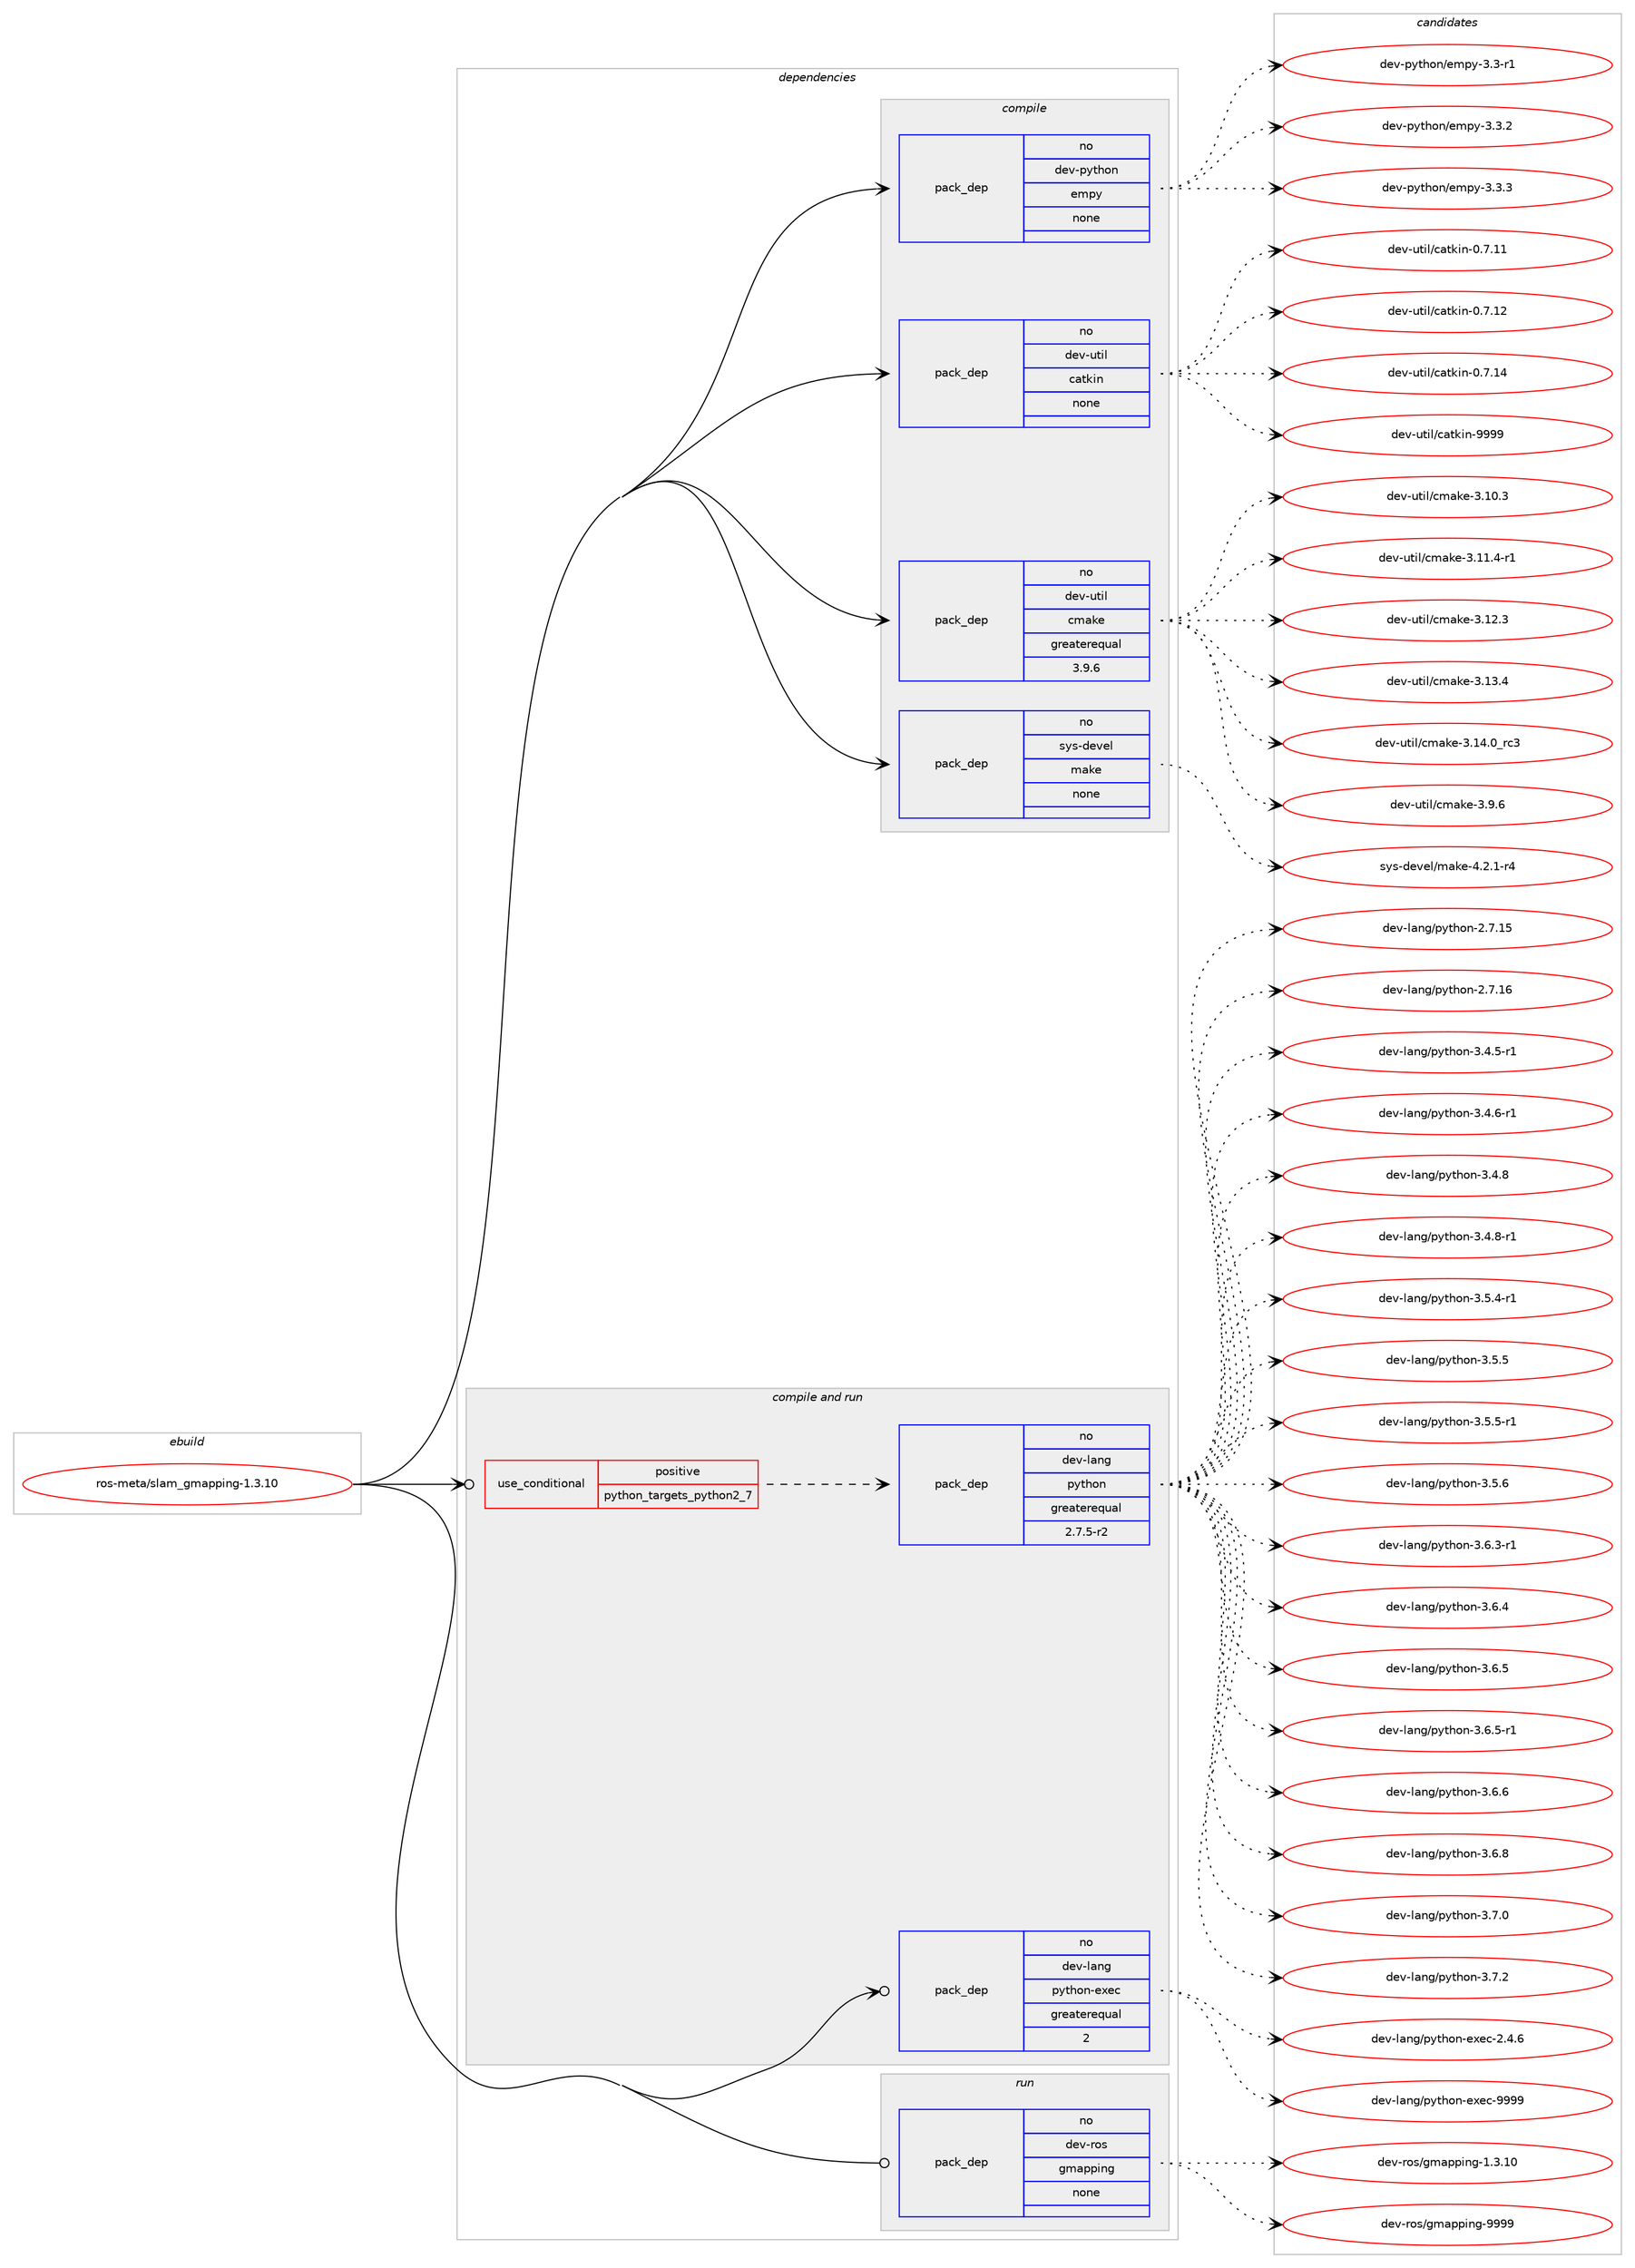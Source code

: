 digraph prolog {

# *************
# Graph options
# *************

newrank=true;
concentrate=true;
compound=true;
graph [rankdir=LR,fontname=Helvetica,fontsize=10,ranksep=1.5];#, ranksep=2.5, nodesep=0.2];
edge  [arrowhead=vee];
node  [fontname=Helvetica,fontsize=10];

# **********
# The ebuild
# **********

subgraph cluster_leftcol {
color=gray;
rank=same;
label=<<i>ebuild</i>>;
id [label="ros-meta/slam_gmapping-1.3.10", color=red, width=4, href="../ros-meta/slam_gmapping-1.3.10.svg"];
}

# ****************
# The dependencies
# ****************

subgraph cluster_midcol {
color=gray;
label=<<i>dependencies</i>>;
subgraph cluster_compile {
fillcolor="#eeeeee";
style=filled;
label=<<i>compile</i>>;
subgraph pack1205307 {
dependency1684686 [label=<<TABLE BORDER="0" CELLBORDER="1" CELLSPACING="0" CELLPADDING="4" WIDTH="220"><TR><TD ROWSPAN="6" CELLPADDING="30">pack_dep</TD></TR><TR><TD WIDTH="110">no</TD></TR><TR><TD>dev-python</TD></TR><TR><TD>empy</TD></TR><TR><TD>none</TD></TR><TR><TD></TD></TR></TABLE>>, shape=none, color=blue];
}
id:e -> dependency1684686:w [weight=20,style="solid",arrowhead="vee"];
subgraph pack1205308 {
dependency1684687 [label=<<TABLE BORDER="0" CELLBORDER="1" CELLSPACING="0" CELLPADDING="4" WIDTH="220"><TR><TD ROWSPAN="6" CELLPADDING="30">pack_dep</TD></TR><TR><TD WIDTH="110">no</TD></TR><TR><TD>dev-util</TD></TR><TR><TD>catkin</TD></TR><TR><TD>none</TD></TR><TR><TD></TD></TR></TABLE>>, shape=none, color=blue];
}
id:e -> dependency1684687:w [weight=20,style="solid",arrowhead="vee"];
subgraph pack1205309 {
dependency1684688 [label=<<TABLE BORDER="0" CELLBORDER="1" CELLSPACING="0" CELLPADDING="4" WIDTH="220"><TR><TD ROWSPAN="6" CELLPADDING="30">pack_dep</TD></TR><TR><TD WIDTH="110">no</TD></TR><TR><TD>dev-util</TD></TR><TR><TD>cmake</TD></TR><TR><TD>greaterequal</TD></TR><TR><TD>3.9.6</TD></TR></TABLE>>, shape=none, color=blue];
}
id:e -> dependency1684688:w [weight=20,style="solid",arrowhead="vee"];
subgraph pack1205310 {
dependency1684689 [label=<<TABLE BORDER="0" CELLBORDER="1" CELLSPACING="0" CELLPADDING="4" WIDTH="220"><TR><TD ROWSPAN="6" CELLPADDING="30">pack_dep</TD></TR><TR><TD WIDTH="110">no</TD></TR><TR><TD>sys-devel</TD></TR><TR><TD>make</TD></TR><TR><TD>none</TD></TR><TR><TD></TD></TR></TABLE>>, shape=none, color=blue];
}
id:e -> dependency1684689:w [weight=20,style="solid",arrowhead="vee"];
}
subgraph cluster_compileandrun {
fillcolor="#eeeeee";
style=filled;
label=<<i>compile and run</i>>;
subgraph cond451850 {
dependency1684690 [label=<<TABLE BORDER="0" CELLBORDER="1" CELLSPACING="0" CELLPADDING="4"><TR><TD ROWSPAN="3" CELLPADDING="10">use_conditional</TD></TR><TR><TD>positive</TD></TR><TR><TD>python_targets_python2_7</TD></TR></TABLE>>, shape=none, color=red];
subgraph pack1205311 {
dependency1684691 [label=<<TABLE BORDER="0" CELLBORDER="1" CELLSPACING="0" CELLPADDING="4" WIDTH="220"><TR><TD ROWSPAN="6" CELLPADDING="30">pack_dep</TD></TR><TR><TD WIDTH="110">no</TD></TR><TR><TD>dev-lang</TD></TR><TR><TD>python</TD></TR><TR><TD>greaterequal</TD></TR><TR><TD>2.7.5-r2</TD></TR></TABLE>>, shape=none, color=blue];
}
dependency1684690:e -> dependency1684691:w [weight=20,style="dashed",arrowhead="vee"];
}
id:e -> dependency1684690:w [weight=20,style="solid",arrowhead="odotvee"];
subgraph pack1205312 {
dependency1684692 [label=<<TABLE BORDER="0" CELLBORDER="1" CELLSPACING="0" CELLPADDING="4" WIDTH="220"><TR><TD ROWSPAN="6" CELLPADDING="30">pack_dep</TD></TR><TR><TD WIDTH="110">no</TD></TR><TR><TD>dev-lang</TD></TR><TR><TD>python-exec</TD></TR><TR><TD>greaterequal</TD></TR><TR><TD>2</TD></TR></TABLE>>, shape=none, color=blue];
}
id:e -> dependency1684692:w [weight=20,style="solid",arrowhead="odotvee"];
}
subgraph cluster_run {
fillcolor="#eeeeee";
style=filled;
label=<<i>run</i>>;
subgraph pack1205313 {
dependency1684693 [label=<<TABLE BORDER="0" CELLBORDER="1" CELLSPACING="0" CELLPADDING="4" WIDTH="220"><TR><TD ROWSPAN="6" CELLPADDING="30">pack_dep</TD></TR><TR><TD WIDTH="110">no</TD></TR><TR><TD>dev-ros</TD></TR><TR><TD>gmapping</TD></TR><TR><TD>none</TD></TR><TR><TD></TD></TR></TABLE>>, shape=none, color=blue];
}
id:e -> dependency1684693:w [weight=20,style="solid",arrowhead="odot"];
}
}

# **************
# The candidates
# **************

subgraph cluster_choices {
rank=same;
color=gray;
label=<<i>candidates</i>>;

subgraph choice1205307 {
color=black;
nodesep=1;
choice1001011184511212111610411111047101109112121455146514511449 [label="dev-python/empy-3.3-r1", color=red, width=4,href="../dev-python/empy-3.3-r1.svg"];
choice1001011184511212111610411111047101109112121455146514650 [label="dev-python/empy-3.3.2", color=red, width=4,href="../dev-python/empy-3.3.2.svg"];
choice1001011184511212111610411111047101109112121455146514651 [label="dev-python/empy-3.3.3", color=red, width=4,href="../dev-python/empy-3.3.3.svg"];
dependency1684686:e -> choice1001011184511212111610411111047101109112121455146514511449:w [style=dotted,weight="100"];
dependency1684686:e -> choice1001011184511212111610411111047101109112121455146514650:w [style=dotted,weight="100"];
dependency1684686:e -> choice1001011184511212111610411111047101109112121455146514651:w [style=dotted,weight="100"];
}
subgraph choice1205308 {
color=black;
nodesep=1;
choice1001011184511711610510847999711610710511045484655464949 [label="dev-util/catkin-0.7.11", color=red, width=4,href="../dev-util/catkin-0.7.11.svg"];
choice1001011184511711610510847999711610710511045484655464950 [label="dev-util/catkin-0.7.12", color=red, width=4,href="../dev-util/catkin-0.7.12.svg"];
choice1001011184511711610510847999711610710511045484655464952 [label="dev-util/catkin-0.7.14", color=red, width=4,href="../dev-util/catkin-0.7.14.svg"];
choice100101118451171161051084799971161071051104557575757 [label="dev-util/catkin-9999", color=red, width=4,href="../dev-util/catkin-9999.svg"];
dependency1684687:e -> choice1001011184511711610510847999711610710511045484655464949:w [style=dotted,weight="100"];
dependency1684687:e -> choice1001011184511711610510847999711610710511045484655464950:w [style=dotted,weight="100"];
dependency1684687:e -> choice1001011184511711610510847999711610710511045484655464952:w [style=dotted,weight="100"];
dependency1684687:e -> choice100101118451171161051084799971161071051104557575757:w [style=dotted,weight="100"];
}
subgraph choice1205309 {
color=black;
nodesep=1;
choice1001011184511711610510847991099710710145514649484651 [label="dev-util/cmake-3.10.3", color=red, width=4,href="../dev-util/cmake-3.10.3.svg"];
choice10010111845117116105108479910997107101455146494946524511449 [label="dev-util/cmake-3.11.4-r1", color=red, width=4,href="../dev-util/cmake-3.11.4-r1.svg"];
choice1001011184511711610510847991099710710145514649504651 [label="dev-util/cmake-3.12.3", color=red, width=4,href="../dev-util/cmake-3.12.3.svg"];
choice1001011184511711610510847991099710710145514649514652 [label="dev-util/cmake-3.13.4", color=red, width=4,href="../dev-util/cmake-3.13.4.svg"];
choice1001011184511711610510847991099710710145514649524648951149951 [label="dev-util/cmake-3.14.0_rc3", color=red, width=4,href="../dev-util/cmake-3.14.0_rc3.svg"];
choice10010111845117116105108479910997107101455146574654 [label="dev-util/cmake-3.9.6", color=red, width=4,href="../dev-util/cmake-3.9.6.svg"];
dependency1684688:e -> choice1001011184511711610510847991099710710145514649484651:w [style=dotted,weight="100"];
dependency1684688:e -> choice10010111845117116105108479910997107101455146494946524511449:w [style=dotted,weight="100"];
dependency1684688:e -> choice1001011184511711610510847991099710710145514649504651:w [style=dotted,weight="100"];
dependency1684688:e -> choice1001011184511711610510847991099710710145514649514652:w [style=dotted,weight="100"];
dependency1684688:e -> choice1001011184511711610510847991099710710145514649524648951149951:w [style=dotted,weight="100"];
dependency1684688:e -> choice10010111845117116105108479910997107101455146574654:w [style=dotted,weight="100"];
}
subgraph choice1205310 {
color=black;
nodesep=1;
choice1151211154510010111810110847109971071014552465046494511452 [label="sys-devel/make-4.2.1-r4", color=red, width=4,href="../sys-devel/make-4.2.1-r4.svg"];
dependency1684689:e -> choice1151211154510010111810110847109971071014552465046494511452:w [style=dotted,weight="100"];
}
subgraph choice1205311 {
color=black;
nodesep=1;
choice10010111845108971101034711212111610411111045504655464953 [label="dev-lang/python-2.7.15", color=red, width=4,href="../dev-lang/python-2.7.15.svg"];
choice10010111845108971101034711212111610411111045504655464954 [label="dev-lang/python-2.7.16", color=red, width=4,href="../dev-lang/python-2.7.16.svg"];
choice1001011184510897110103471121211161041111104551465246534511449 [label="dev-lang/python-3.4.5-r1", color=red, width=4,href="../dev-lang/python-3.4.5-r1.svg"];
choice1001011184510897110103471121211161041111104551465246544511449 [label="dev-lang/python-3.4.6-r1", color=red, width=4,href="../dev-lang/python-3.4.6-r1.svg"];
choice100101118451089711010347112121116104111110455146524656 [label="dev-lang/python-3.4.8", color=red, width=4,href="../dev-lang/python-3.4.8.svg"];
choice1001011184510897110103471121211161041111104551465246564511449 [label="dev-lang/python-3.4.8-r1", color=red, width=4,href="../dev-lang/python-3.4.8-r1.svg"];
choice1001011184510897110103471121211161041111104551465346524511449 [label="dev-lang/python-3.5.4-r1", color=red, width=4,href="../dev-lang/python-3.5.4-r1.svg"];
choice100101118451089711010347112121116104111110455146534653 [label="dev-lang/python-3.5.5", color=red, width=4,href="../dev-lang/python-3.5.5.svg"];
choice1001011184510897110103471121211161041111104551465346534511449 [label="dev-lang/python-3.5.5-r1", color=red, width=4,href="../dev-lang/python-3.5.5-r1.svg"];
choice100101118451089711010347112121116104111110455146534654 [label="dev-lang/python-3.5.6", color=red, width=4,href="../dev-lang/python-3.5.6.svg"];
choice1001011184510897110103471121211161041111104551465446514511449 [label="dev-lang/python-3.6.3-r1", color=red, width=4,href="../dev-lang/python-3.6.3-r1.svg"];
choice100101118451089711010347112121116104111110455146544652 [label="dev-lang/python-3.6.4", color=red, width=4,href="../dev-lang/python-3.6.4.svg"];
choice100101118451089711010347112121116104111110455146544653 [label="dev-lang/python-3.6.5", color=red, width=4,href="../dev-lang/python-3.6.5.svg"];
choice1001011184510897110103471121211161041111104551465446534511449 [label="dev-lang/python-3.6.5-r1", color=red, width=4,href="../dev-lang/python-3.6.5-r1.svg"];
choice100101118451089711010347112121116104111110455146544654 [label="dev-lang/python-3.6.6", color=red, width=4,href="../dev-lang/python-3.6.6.svg"];
choice100101118451089711010347112121116104111110455146544656 [label="dev-lang/python-3.6.8", color=red, width=4,href="../dev-lang/python-3.6.8.svg"];
choice100101118451089711010347112121116104111110455146554648 [label="dev-lang/python-3.7.0", color=red, width=4,href="../dev-lang/python-3.7.0.svg"];
choice100101118451089711010347112121116104111110455146554650 [label="dev-lang/python-3.7.2", color=red, width=4,href="../dev-lang/python-3.7.2.svg"];
dependency1684691:e -> choice10010111845108971101034711212111610411111045504655464953:w [style=dotted,weight="100"];
dependency1684691:e -> choice10010111845108971101034711212111610411111045504655464954:w [style=dotted,weight="100"];
dependency1684691:e -> choice1001011184510897110103471121211161041111104551465246534511449:w [style=dotted,weight="100"];
dependency1684691:e -> choice1001011184510897110103471121211161041111104551465246544511449:w [style=dotted,weight="100"];
dependency1684691:e -> choice100101118451089711010347112121116104111110455146524656:w [style=dotted,weight="100"];
dependency1684691:e -> choice1001011184510897110103471121211161041111104551465246564511449:w [style=dotted,weight="100"];
dependency1684691:e -> choice1001011184510897110103471121211161041111104551465346524511449:w [style=dotted,weight="100"];
dependency1684691:e -> choice100101118451089711010347112121116104111110455146534653:w [style=dotted,weight="100"];
dependency1684691:e -> choice1001011184510897110103471121211161041111104551465346534511449:w [style=dotted,weight="100"];
dependency1684691:e -> choice100101118451089711010347112121116104111110455146534654:w [style=dotted,weight="100"];
dependency1684691:e -> choice1001011184510897110103471121211161041111104551465446514511449:w [style=dotted,weight="100"];
dependency1684691:e -> choice100101118451089711010347112121116104111110455146544652:w [style=dotted,weight="100"];
dependency1684691:e -> choice100101118451089711010347112121116104111110455146544653:w [style=dotted,weight="100"];
dependency1684691:e -> choice1001011184510897110103471121211161041111104551465446534511449:w [style=dotted,weight="100"];
dependency1684691:e -> choice100101118451089711010347112121116104111110455146544654:w [style=dotted,weight="100"];
dependency1684691:e -> choice100101118451089711010347112121116104111110455146544656:w [style=dotted,weight="100"];
dependency1684691:e -> choice100101118451089711010347112121116104111110455146554648:w [style=dotted,weight="100"];
dependency1684691:e -> choice100101118451089711010347112121116104111110455146554650:w [style=dotted,weight="100"];
}
subgraph choice1205312 {
color=black;
nodesep=1;
choice1001011184510897110103471121211161041111104510112010199455046524654 [label="dev-lang/python-exec-2.4.6", color=red, width=4,href="../dev-lang/python-exec-2.4.6.svg"];
choice10010111845108971101034711212111610411111045101120101994557575757 [label="dev-lang/python-exec-9999", color=red, width=4,href="../dev-lang/python-exec-9999.svg"];
dependency1684692:e -> choice1001011184510897110103471121211161041111104510112010199455046524654:w [style=dotted,weight="100"];
dependency1684692:e -> choice10010111845108971101034711212111610411111045101120101994557575757:w [style=dotted,weight="100"];
}
subgraph choice1205313 {
color=black;
nodesep=1;
choice10010111845114111115471031099711211210511010345494651464948 [label="dev-ros/gmapping-1.3.10", color=red, width=4,href="../dev-ros/gmapping-1.3.10.svg"];
choice1001011184511411111547103109971121121051101034557575757 [label="dev-ros/gmapping-9999", color=red, width=4,href="../dev-ros/gmapping-9999.svg"];
dependency1684693:e -> choice10010111845114111115471031099711211210511010345494651464948:w [style=dotted,weight="100"];
dependency1684693:e -> choice1001011184511411111547103109971121121051101034557575757:w [style=dotted,weight="100"];
}
}

}
